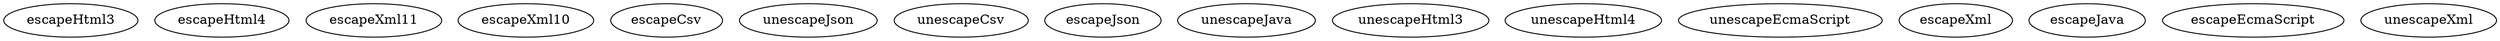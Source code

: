 digraph G {
escapeHtml3;
escapeHtml4;
escapeXml11;
escapeXml10;
escapeCsv;
unescapeJson;
unescapeCsv;
escapeJson;
unescapeJava;
unescapeHtml3;
unescapeHtml4;
unescapeEcmaScript;
escapeXml;
escapeJava;
escapeEcmaScript;
unescapeXml;
}